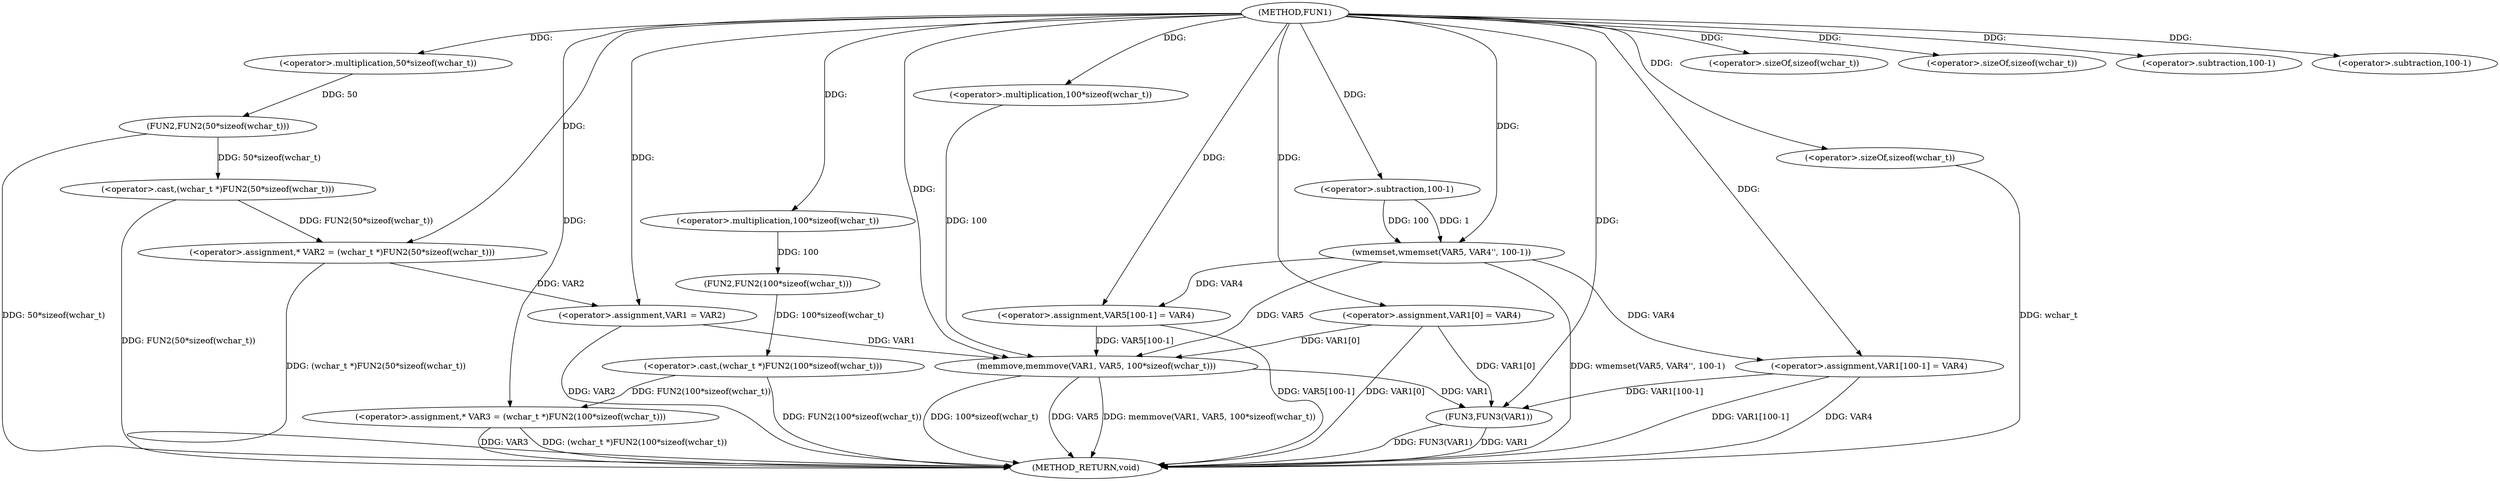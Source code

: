 digraph FUN1 {  
"1000100" [label = "(METHOD,FUN1)" ]
"1000162" [label = "(METHOD_RETURN,void)" ]
"1000104" [label = "(<operator>.assignment,* VAR2 = (wchar_t *)FUN2(50*sizeof(wchar_t)))" ]
"1000106" [label = "(<operator>.cast,(wchar_t *)FUN2(50*sizeof(wchar_t)))" ]
"1000108" [label = "(FUN2,FUN2(50*sizeof(wchar_t)))" ]
"1000109" [label = "(<operator>.multiplication,50*sizeof(wchar_t))" ]
"1000111" [label = "(<operator>.sizeOf,sizeof(wchar_t))" ]
"1000114" [label = "(<operator>.assignment,* VAR3 = (wchar_t *)FUN2(100*sizeof(wchar_t)))" ]
"1000116" [label = "(<operator>.cast,(wchar_t *)FUN2(100*sizeof(wchar_t)))" ]
"1000118" [label = "(FUN2,FUN2(100*sizeof(wchar_t)))" ]
"1000119" [label = "(<operator>.multiplication,100*sizeof(wchar_t))" ]
"1000121" [label = "(<operator>.sizeOf,sizeof(wchar_t))" ]
"1000123" [label = "(<operator>.assignment,VAR1 = VAR2)" ]
"1000126" [label = "(<operator>.assignment,VAR1[0] = VAR4)" ]
"1000133" [label = "(wmemset,wmemset(VAR5, VAR4'', 100-1))" ]
"1000136" [label = "(<operator>.subtraction,100-1)" ]
"1000139" [label = "(<operator>.assignment,VAR5[100-1] = VAR4)" ]
"1000142" [label = "(<operator>.subtraction,100-1)" ]
"1000146" [label = "(memmove,memmove(VAR1, VAR5, 100*sizeof(wchar_t)))" ]
"1000149" [label = "(<operator>.multiplication,100*sizeof(wchar_t))" ]
"1000151" [label = "(<operator>.sizeOf,sizeof(wchar_t))" ]
"1000153" [label = "(<operator>.assignment,VAR1[100-1] = VAR4)" ]
"1000156" [label = "(<operator>.subtraction,100-1)" ]
"1000160" [label = "(FUN3,FUN3(VAR1))" ]
  "1000153" -> "1000162"  [ label = "DDG: VAR4"] 
  "1000123" -> "1000162"  [ label = "DDG: VAR2"] 
  "1000106" -> "1000162"  [ label = "DDG: FUN2(50*sizeof(wchar_t))"] 
  "1000114" -> "1000162"  [ label = "DDG: VAR3"] 
  "1000116" -> "1000162"  [ label = "DDG: FUN2(100*sizeof(wchar_t))"] 
  "1000133" -> "1000162"  [ label = "DDG: wmemset(VAR5, VAR4'', 100-1)"] 
  "1000153" -> "1000162"  [ label = "DDG: VAR1[100-1]"] 
  "1000146" -> "1000162"  [ label = "DDG: memmove(VAR1, VAR5, 100*sizeof(wchar_t))"] 
  "1000160" -> "1000162"  [ label = "DDG: FUN3(VAR1)"] 
  "1000139" -> "1000162"  [ label = "DDG: VAR5[100-1]"] 
  "1000151" -> "1000162"  [ label = "DDG: wchar_t"] 
  "1000146" -> "1000162"  [ label = "DDG: 100*sizeof(wchar_t)"] 
  "1000146" -> "1000162"  [ label = "DDG: VAR5"] 
  "1000126" -> "1000162"  [ label = "DDG: VAR1[0]"] 
  "1000160" -> "1000162"  [ label = "DDG: VAR1"] 
  "1000114" -> "1000162"  [ label = "DDG: (wchar_t *)FUN2(100*sizeof(wchar_t))"] 
  "1000104" -> "1000162"  [ label = "DDG: (wchar_t *)FUN2(50*sizeof(wchar_t))"] 
  "1000108" -> "1000162"  [ label = "DDG: 50*sizeof(wchar_t)"] 
  "1000106" -> "1000104"  [ label = "DDG: FUN2(50*sizeof(wchar_t))"] 
  "1000100" -> "1000104"  [ label = "DDG: "] 
  "1000108" -> "1000106"  [ label = "DDG: 50*sizeof(wchar_t)"] 
  "1000109" -> "1000108"  [ label = "DDG: 50"] 
  "1000100" -> "1000109"  [ label = "DDG: "] 
  "1000100" -> "1000111"  [ label = "DDG: "] 
  "1000116" -> "1000114"  [ label = "DDG: FUN2(100*sizeof(wchar_t))"] 
  "1000100" -> "1000114"  [ label = "DDG: "] 
  "1000118" -> "1000116"  [ label = "DDG: 100*sizeof(wchar_t)"] 
  "1000119" -> "1000118"  [ label = "DDG: 100"] 
  "1000100" -> "1000119"  [ label = "DDG: "] 
  "1000100" -> "1000121"  [ label = "DDG: "] 
  "1000104" -> "1000123"  [ label = "DDG: VAR2"] 
  "1000100" -> "1000123"  [ label = "DDG: "] 
  "1000100" -> "1000126"  [ label = "DDG: "] 
  "1000100" -> "1000133"  [ label = "DDG: "] 
  "1000136" -> "1000133"  [ label = "DDG: 100"] 
  "1000136" -> "1000133"  [ label = "DDG: 1"] 
  "1000100" -> "1000136"  [ label = "DDG: "] 
  "1000133" -> "1000139"  [ label = "DDG: VAR4"] 
  "1000100" -> "1000139"  [ label = "DDG: "] 
  "1000100" -> "1000142"  [ label = "DDG: "] 
  "1000126" -> "1000146"  [ label = "DDG: VAR1[0]"] 
  "1000123" -> "1000146"  [ label = "DDG: VAR1"] 
  "1000100" -> "1000146"  [ label = "DDG: "] 
  "1000139" -> "1000146"  [ label = "DDG: VAR5[100-1]"] 
  "1000133" -> "1000146"  [ label = "DDG: VAR5"] 
  "1000149" -> "1000146"  [ label = "DDG: 100"] 
  "1000100" -> "1000149"  [ label = "DDG: "] 
  "1000100" -> "1000151"  [ label = "DDG: "] 
  "1000100" -> "1000153"  [ label = "DDG: "] 
  "1000133" -> "1000153"  [ label = "DDG: VAR4"] 
  "1000100" -> "1000156"  [ label = "DDG: "] 
  "1000126" -> "1000160"  [ label = "DDG: VAR1[0]"] 
  "1000153" -> "1000160"  [ label = "DDG: VAR1[100-1]"] 
  "1000146" -> "1000160"  [ label = "DDG: VAR1"] 
  "1000100" -> "1000160"  [ label = "DDG: "] 
}
